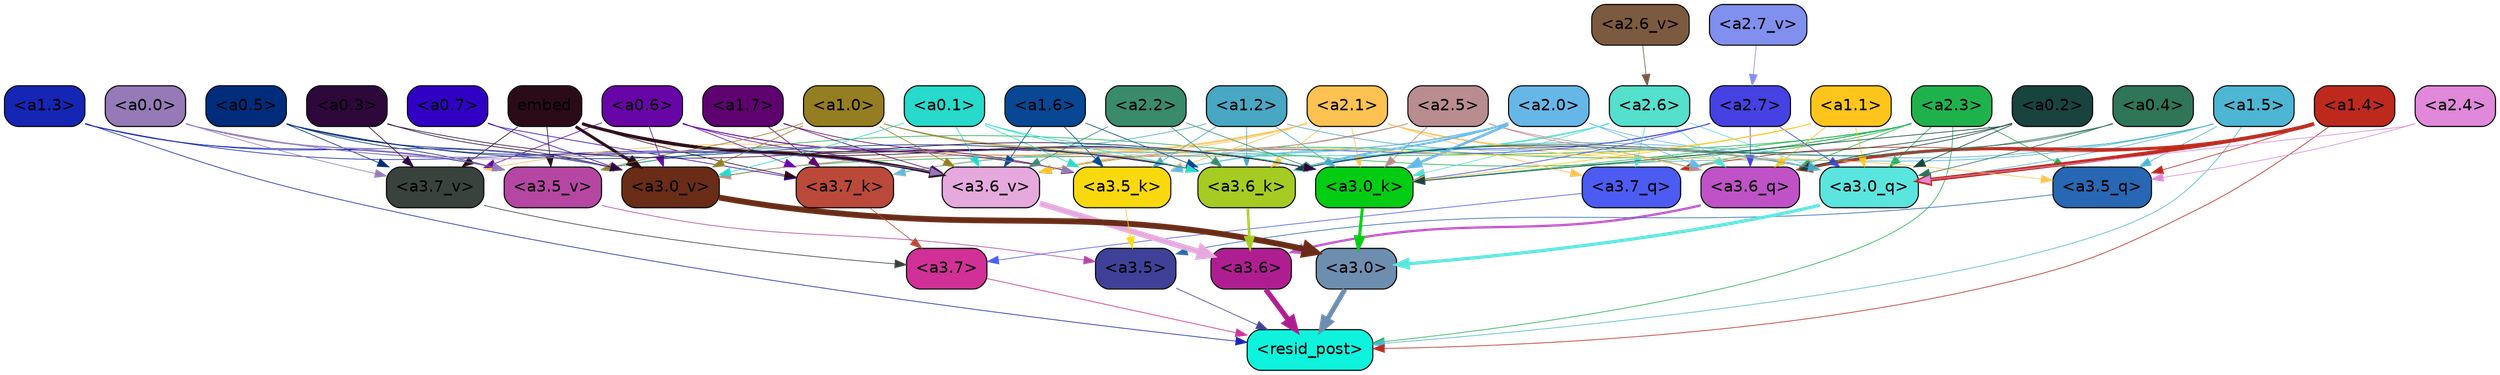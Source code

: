 strict digraph "" {
	graph [bgcolor=transparent,
		layout=dot,
		overlap=false,
		splines=true
	];
	"<a3.7>"	[color=black,
		fillcolor="#d13096",
		fontname=Helvetica,
		shape=box,
		style="filled, rounded"];
	"<resid_post>"	[color=black,
		fillcolor="#0ef3dd",
		fontname=Helvetica,
		shape=box,
		style="filled, rounded"];
	"<a3.7>" -> "<resid_post>"	[color="#d13096",
		penwidth=0.6239100098609924];
	"<a3.6>"	[color=black,
		fillcolor="#af1e91",
		fontname=Helvetica,
		shape=box,
		style="filled, rounded"];
	"<a3.6>" -> "<resid_post>"	[color="#af1e91",
		penwidth=4.569062113761902];
	"<a3.5>"	[color=black,
		fillcolor="#3f4199",
		fontname=Helvetica,
		shape=box,
		style="filled, rounded"];
	"<a3.5>" -> "<resid_post>"	[color="#3f4199",
		penwidth=0.6];
	"<a3.0>"	[color=black,
		fillcolor="#6e8eb0",
		fontname=Helvetica,
		shape=box,
		style="filled, rounded"];
	"<a3.0>" -> "<resid_post>"	[color="#6e8eb0",
		penwidth=4.283544182777405];
	"<a2.3>"	[color=black,
		fillcolor="#1fb24c",
		fontname=Helvetica,
		shape=box,
		style="filled, rounded"];
	"<a2.3>" -> "<resid_post>"	[color="#1fb24c",
		penwidth=0.6];
	"<a3.7_q>"	[color=black,
		fillcolor="#4c5bf2",
		fontname=Helvetica,
		shape=box,
		style="filled, rounded"];
	"<a2.3>" -> "<a3.7_q>"	[color="#1fb24c",
		penwidth=0.6];
	"<a3.6_q>"	[color=black,
		fillcolor="#c052c7",
		fontname=Helvetica,
		shape=box,
		style="filled, rounded"];
	"<a2.3>" -> "<a3.6_q>"	[color="#1fb24c",
		penwidth=0.6];
	"<a3.5_q>"	[color=black,
		fillcolor="#2867b3",
		fontname=Helvetica,
		shape=box,
		style="filled, rounded"];
	"<a2.3>" -> "<a3.5_q>"	[color="#1fb24c",
		penwidth=0.6];
	"<a3.0_q>"	[color=black,
		fillcolor="#5be5df",
		fontname=Helvetica,
		shape=box,
		style="filled, rounded"];
	"<a2.3>" -> "<a3.0_q>"	[color="#1fb24c",
		penwidth=0.6];
	"<a3.0_k>"	[color=black,
		fillcolor="#04cc13",
		fontname=Helvetica,
		shape=box,
		style="filled, rounded"];
	"<a2.3>" -> "<a3.0_k>"	[color="#1fb24c",
		penwidth=0.6];
	"<a3.6_v>"	[color=black,
		fillcolor="#e6a9de",
		fontname=Helvetica,
		shape=box,
		style="filled, rounded"];
	"<a2.3>" -> "<a3.6_v>"	[color="#1fb24c",
		penwidth=0.6];
	"<a3.5_v>"	[color=black,
		fillcolor="#b547a2",
		fontname=Helvetica,
		shape=box,
		style="filled, rounded"];
	"<a2.3>" -> "<a3.5_v>"	[color="#1fb24c",
		penwidth=0.6];
	"<a3.0_v>"	[color=black,
		fillcolor="#692c16",
		fontname=Helvetica,
		shape=box,
		style="filled, rounded"];
	"<a2.3>" -> "<a3.0_v>"	[color="#1fb24c",
		penwidth=0.6];
	"<a1.5>"	[color=black,
		fillcolor="#4db6d2",
		fontname=Helvetica,
		shape=box,
		style="filled, rounded"];
	"<a1.5>" -> "<resid_post>"	[color="#4db6d2",
		penwidth=0.6];
	"<a1.5>" -> "<a3.6_q>"	[color="#4db6d2",
		penwidth=0.6];
	"<a1.5>" -> "<a3.5_q>"	[color="#4db6d2",
		penwidth=0.6];
	"<a1.5>" -> "<a3.0_q>"	[color="#4db6d2",
		penwidth=0.6];
	"<a3.6_k>"	[color=black,
		fillcolor="#a6cb22",
		fontname=Helvetica,
		shape=box,
		style="filled, rounded"];
	"<a1.5>" -> "<a3.6_k>"	[color="#4db6d2",
		penwidth=0.6];
	"<a1.5>" -> "<a3.0_k>"	[color="#4db6d2",
		penwidth=0.6];
	"<a1.4>"	[color=black,
		fillcolor="#be291e",
		fontname=Helvetica,
		shape=box,
		style="filled, rounded"];
	"<a1.4>" -> "<resid_post>"	[color="#be291e",
		penwidth=0.6];
	"<a1.4>" -> "<a3.7_q>"	[color="#be291e",
		penwidth=0.6];
	"<a1.4>" -> "<a3.6_q>"	[color="#be291e",
		penwidth=2.7536282539367676];
	"<a1.4>" -> "<a3.5_q>"	[color="#be291e",
		penwidth=0.6];
	"<a1.4>" -> "<a3.0_q>"	[color="#be291e",
		penwidth=3.3369133472442627];
	"<a1.3>"	[color=black,
		fillcolor="#1525b4",
		fontname=Helvetica,
		shape=box,
		style="filled, rounded"];
	"<a1.3>" -> "<resid_post>"	[color="#1525b4",
		penwidth=0.6];
	"<a1.3>" -> "<a3.6_v>"	[color="#1525b4",
		penwidth=0.6];
	"<a1.3>" -> "<a3.5_v>"	[color="#1525b4",
		penwidth=0.6];
	"<a1.3>" -> "<a3.0_v>"	[color="#1525b4",
		penwidth=0.6];
	"<a3.7_q>" -> "<a3.7>"	[color="#4c5bf2",
		penwidth=0.6];
	"<a3.6_q>" -> "<a3.6>"	[color="#c052c7",
		penwidth=2.0344843566417694];
	"<a3.5_q>" -> "<a3.5>"	[color="#2867b3",
		penwidth=0.6];
	"<a3.0_q>" -> "<a3.0>"	[color="#5be5df",
		penwidth=2.863015294075012];
	"<a3.7_k>"	[color=black,
		fillcolor="#bb4939",
		fontname=Helvetica,
		shape=box,
		style="filled, rounded"];
	"<a3.7_k>" -> "<a3.7>"	[color="#bb4939",
		penwidth=0.6];
	"<a3.6_k>" -> "<a3.6>"	[color="#a6cb22",
		penwidth=2.1770318150520325];
	"<a3.5_k>"	[color=black,
		fillcolor="#f8d90d",
		fontname=Helvetica,
		shape=box,
		style="filled, rounded"];
	"<a3.5_k>" -> "<a3.5>"	[color="#f8d90d",
		penwidth=0.6];
	"<a3.0_k>" -> "<a3.0>"	[color="#04cc13",
		penwidth=2.6323853135108948];
	"<a3.7_v>"	[color=black,
		fillcolor="#39433e",
		fontname=Helvetica,
		shape=box,
		style="filled, rounded"];
	"<a3.7_v>" -> "<a3.7>"	[color="#39433e",
		penwidth=0.6];
	"<a3.6_v>" -> "<a3.6>"	[color="#e6a9de",
		penwidth=4.972373723983765];
	"<a3.5_v>" -> "<a3.5>"	[color="#b547a2",
		penwidth=0.6];
	"<a3.0_v>" -> "<a3.0>"	[color="#692c16",
		penwidth=5.1638524532318115];
	"<a2.6>"	[color=black,
		fillcolor="#55dfcd",
		fontname=Helvetica,
		shape=box,
		style="filled, rounded"];
	"<a2.6>" -> "<a3.7_q>"	[color="#55dfcd",
		penwidth=0.6];
	"<a2.6>" -> "<a3.6_q>"	[color="#55dfcd",
		penwidth=0.6];
	"<a2.6>" -> "<a3.0_q>"	[color="#55dfcd",
		penwidth=0.6];
	"<a2.6>" -> "<a3.7_k>"	[color="#55dfcd",
		penwidth=0.6];
	"<a2.6>" -> "<a3.6_k>"	[color="#55dfcd",
		penwidth=0.6];
	"<a2.6>" -> "<a3.5_k>"	[color="#55dfcd",
		penwidth=0.6];
	"<a2.6>" -> "<a3.0_k>"	[color="#55dfcd",
		penwidth=0.6];
	"<a2.1>"	[color=black,
		fillcolor="#fdc251",
		fontname=Helvetica,
		shape=box,
		style="filled, rounded"];
	"<a2.1>" -> "<a3.7_q>"	[color="#fdc251",
		penwidth=0.6];
	"<a2.1>" -> "<a3.6_q>"	[color="#fdc251",
		penwidth=0.6];
	"<a2.1>" -> "<a3.5_q>"	[color="#fdc251",
		penwidth=0.6];
	"<a2.1>" -> "<a3.0_q>"	[color="#fdc251",
		penwidth=0.6];
	"<a2.1>" -> "<a3.7_k>"	[color="#fdc251",
		penwidth=0.6];
	"<a2.1>" -> "<a3.6_k>"	[color="#fdc251",
		penwidth=0.6];
	"<a2.1>" -> "<a3.5_k>"	[color="#fdc251",
		penwidth=0.6];
	"<a2.1>" -> "<a3.0_k>"	[color="#fdc251",
		penwidth=0.6];
	"<a2.1>" -> "<a3.7_v>"	[color="#fdc251",
		penwidth=0.6];
	"<a2.1>" -> "<a3.6_v>"	[color="#fdc251",
		penwidth=0.6];
	"<a2.1>" -> "<a3.0_v>"	[color="#fdc251",
		penwidth=0.6];
	"<a2.7>"	[color=black,
		fillcolor="#4541e3",
		fontname=Helvetica,
		shape=box,
		style="filled, rounded"];
	"<a2.7>" -> "<a3.6_q>"	[color="#4541e3",
		penwidth=0.6];
	"<a2.7>" -> "<a3.0_q>"	[color="#4541e3",
		penwidth=0.6];
	"<a2.7>" -> "<a3.6_k>"	[color="#4541e3",
		penwidth=0.6];
	"<a2.7>" -> "<a3.0_k>"	[color="#4541e3",
		penwidth=0.6];
	"<a2.7>" -> "<a3.6_v>"	[color="#4541e3",
		penwidth=0.6];
	"<a2.5>"	[color=black,
		fillcolor="#b98c8f",
		fontname=Helvetica,
		shape=box,
		style="filled, rounded"];
	"<a2.5>" -> "<a3.6_q>"	[color="#b98c8f",
		penwidth=0.6];
	"<a2.5>" -> "<a3.0_q>"	[color="#b98c8f",
		penwidth=0.6];
	"<a2.5>" -> "<a3.0_k>"	[color="#b98c8f",
		penwidth=0.6];
	"<a2.5>" -> "<a3.6_v>"	[color="#b98c8f",
		penwidth=0.6];
	"<a2.5>" -> "<a3.0_v>"	[color="#b98c8f",
		penwidth=0.6];
	"<a2.0>"	[color=black,
		fillcolor="#66b7e8",
		fontname=Helvetica,
		shape=box,
		style="filled, rounded"];
	"<a2.0>" -> "<a3.6_q>"	[color="#66b7e8",
		penwidth=0.6];
	"<a2.0>" -> "<a3.0_q>"	[color="#66b7e8",
		penwidth=0.6];
	"<a2.0>" -> "<a3.7_k>"	[color="#66b7e8",
		penwidth=0.6];
	"<a2.0>" -> "<a3.6_k>"	[color="#66b7e8",
		penwidth=1.7047871947288513];
	"<a2.0>" -> "<a3.5_k>"	[color="#66b7e8",
		penwidth=0.6];
	"<a2.0>" -> "<a3.0_k>"	[color="#66b7e8",
		penwidth=2.239806979894638];
	"<a1.1>"	[color=black,
		fillcolor="#ffc51c",
		fontname=Helvetica,
		shape=box,
		style="filled, rounded"];
	"<a1.1>" -> "<a3.6_q>"	[color="#ffc51c",
		penwidth=0.6];
	"<a1.1>" -> "<a3.0_q>"	[color="#ffc51c",
		penwidth=0.6];
	"<a1.1>" -> "<a3.0_k>"	[color="#ffc51c",
		penwidth=0.6];
	"<a1.1>" -> "<a3.6_v>"	[color="#ffc51c",
		penwidth=0.6];
	"<a0.4>"	[color=black,
		fillcolor="#2f7558",
		fontname=Helvetica,
		shape=box,
		style="filled, rounded"];
	"<a0.4>" -> "<a3.6_q>"	[color="#2f7558",
		penwidth=0.6];
	"<a0.4>" -> "<a3.0_q>"	[color="#2f7558",
		penwidth=0.6];
	"<a0.4>" -> "<a3.6_k>"	[color="#2f7558",
		penwidth=0.6];
	"<a0.2>"	[color=black,
		fillcolor="#18433e",
		fontname=Helvetica,
		shape=box,
		style="filled, rounded"];
	"<a0.2>" -> "<a3.6_q>"	[color="#18433e",
		penwidth=0.6];
	"<a0.2>" -> "<a3.0_q>"	[color="#18433e",
		penwidth=0.6];
	"<a0.2>" -> "<a3.6_k>"	[color="#18433e",
		penwidth=0.6];
	"<a0.2>" -> "<a3.0_k>"	[color="#18433e",
		penwidth=0.6];
	"<a2.4>"	[color=black,
		fillcolor="#e088da",
		fontname=Helvetica,
		shape=box,
		style="filled, rounded"];
	"<a2.4>" -> "<a3.5_q>"	[color="#e088da",
		penwidth=0.6];
	"<a2.4>" -> "<a3.0_q>"	[color="#e088da",
		penwidth=0.6];
	"<a1.2>"	[color=black,
		fillcolor="#48a7c3",
		fontname=Helvetica,
		shape=box,
		style="filled, rounded"];
	"<a1.2>" -> "<a3.0_q>"	[color="#48a7c3",
		penwidth=0.6];
	"<a1.2>" -> "<a3.6_k>"	[color="#48a7c3",
		penwidth=0.6];
	"<a1.2>" -> "<a3.5_k>"	[color="#48a7c3",
		penwidth=0.6];
	"<a1.2>" -> "<a3.0_k>"	[color="#48a7c3",
		penwidth=0.6];
	"<a1.2>" -> "<a3.5_v>"	[color="#48a7c3",
		penwidth=0.6];
	"<a1.7>"	[color=black,
		fillcolor="#5e0270",
		fontname=Helvetica,
		shape=box,
		style="filled, rounded"];
	"<a1.7>" -> "<a3.7_k>"	[color="#5e0270",
		penwidth=0.6];
	"<a1.7>" -> "<a3.5_k>"	[color="#5e0270",
		penwidth=0.6];
	"<a1.7>" -> "<a3.6_v>"	[color="#5e0270",
		penwidth=0.6];
	"<a0.7>"	[color=black,
		fillcolor="#3001c5",
		fontname=Helvetica,
		shape=box,
		style="filled, rounded"];
	"<a0.7>" -> "<a3.7_k>"	[color="#3001c5",
		penwidth=0.6];
	"<a0.7>" -> "<a3.0_v>"	[color="#3001c5",
		penwidth=0.6];
	"<a0.6>"	[color=black,
		fillcolor="#6805a6",
		fontname=Helvetica,
		shape=box,
		style="filled, rounded"];
	"<a0.6>" -> "<a3.7_k>"	[color="#6805a6",
		penwidth=0.6];
	"<a0.6>" -> "<a3.6_k>"	[color="#6805a6",
		penwidth=0.6];
	"<a0.6>" -> "<a3.0_k>"	[color="#6805a6",
		penwidth=0.6];
	"<a0.6>" -> "<a3.7_v>"	[color="#6805a6",
		penwidth=0.6];
	"<a0.6>" -> "<a3.6_v>"	[color="#6805a6",
		penwidth=0.6];
	"<a0.6>" -> "<a3.0_v>"	[color="#6805a6",
		penwidth=0.6];
	embed	[color=black,
		fillcolor="#2b0b17",
		fontname=Helvetica,
		shape=box,
		style="filled, rounded"];
	embed -> "<a3.7_k>"	[color="#2b0b17",
		penwidth=0.6];
	embed -> "<a3.6_k>"	[color="#2b0b17",
		penwidth=0.6];
	embed -> "<a3.5_k>"	[color="#2b0b17",
		penwidth=0.6];
	embed -> "<a3.0_k>"	[color="#2b0b17",
		penwidth=0.6];
	embed -> "<a3.7_v>"	[color="#2b0b17",
		penwidth=0.6];
	embed -> "<a3.6_v>"	[color="#2b0b17",
		penwidth=2.7369276881217957];
	embed -> "<a3.5_v>"	[color="#2b0b17",
		penwidth=0.6];
	embed -> "<a3.0_v>"	[color="#2b0b17",
		penwidth=2.5778204202651978];
	"<a2.2>"	[color=black,
		fillcolor="#398b6b",
		fontname=Helvetica,
		shape=box,
		style="filled, rounded"];
	"<a2.2>" -> "<a3.6_k>"	[color="#398b6b",
		penwidth=0.6];
	"<a2.2>" -> "<a3.0_k>"	[color="#398b6b",
		penwidth=0.6];
	"<a2.2>" -> "<a3.6_v>"	[color="#398b6b",
		penwidth=0.6];
	"<a1.6>"	[color=black,
		fillcolor="#084793",
		fontname=Helvetica,
		shape=box,
		style="filled, rounded"];
	"<a1.6>" -> "<a3.6_k>"	[color="#084793",
		penwidth=0.6];
	"<a1.6>" -> "<a3.5_k>"	[color="#084793",
		penwidth=0.6];
	"<a1.6>" -> "<a3.6_v>"	[color="#084793",
		penwidth=0.6];
	"<a1.0>"	[color=black,
		fillcolor="#957e21",
		fontname=Helvetica,
		shape=box,
		style="filled, rounded"];
	"<a1.0>" -> "<a3.6_k>"	[color="#957e21",
		penwidth=0.6];
	"<a1.0>" -> "<a3.0_k>"	[color="#957e21",
		penwidth=0.6];
	"<a1.0>" -> "<a3.6_v>"	[color="#957e21",
		penwidth=0.6];
	"<a1.0>" -> "<a3.5_v>"	[color="#957e21",
		penwidth=0.6];
	"<a1.0>" -> "<a3.0_v>"	[color="#957e21",
		penwidth=0.6];
	"<a0.5>"	[color=black,
		fillcolor="#002c7b",
		fontname=Helvetica,
		shape=box,
		style="filled, rounded"];
	"<a0.5>" -> "<a3.6_k>"	[color="#002c7b",
		penwidth=0.6];
	"<a0.5>" -> "<a3.7_v>"	[color="#002c7b",
		penwidth=0.6];
	"<a0.5>" -> "<a3.6_v>"	[color="#002c7b",
		penwidth=0.6];
	"<a0.5>" -> "<a3.5_v>"	[color="#002c7b",
		penwidth=0.6];
	"<a0.5>" -> "<a3.0_v>"	[color="#002c7b",
		penwidth=0.6];
	"<a0.1>"	[color=black,
		fillcolor="#27dacc",
		fontname=Helvetica,
		shape=box,
		style="filled, rounded"];
	"<a0.1>" -> "<a3.6_k>"	[color="#27dacc",
		penwidth=0.6];
	"<a0.1>" -> "<a3.5_k>"	[color="#27dacc",
		penwidth=0.6];
	"<a0.1>" -> "<a3.0_k>"	[color="#27dacc",
		penwidth=0.6];
	"<a0.1>" -> "<a3.6_v>"	[color="#27dacc",
		penwidth=0.6];
	"<a0.1>" -> "<a3.0_v>"	[color="#27dacc",
		penwidth=0.6];
	"<a0.0>"	[color=black,
		fillcolor="#957ab7",
		fontname=Helvetica,
		shape=box,
		style="filled, rounded"];
	"<a0.0>" -> "<a3.5_k>"	[color="#957ab7",
		penwidth=0.6];
	"<a0.0>" -> "<a3.7_v>"	[color="#957ab7",
		penwidth=0.6];
	"<a0.0>" -> "<a3.6_v>"	[color="#957ab7",
		penwidth=0.6];
	"<a0.0>" -> "<a3.5_v>"	[color="#957ab7",
		penwidth=0.6];
	"<a0.0>" -> "<a3.0_v>"	[color="#957ab7",
		penwidth=0.6];
	"<a0.3>"	[color=black,
		fillcolor="#2e073b",
		fontname=Helvetica,
		shape=box,
		style="filled, rounded"];
	"<a0.3>" -> "<a3.0_k>"	[color="#2e073b",
		penwidth=0.6];
	"<a0.3>" -> "<a3.7_v>"	[color="#2e073b",
		penwidth=0.6];
	"<a0.3>" -> "<a3.0_v>"	[color="#2e073b",
		penwidth=0.6];
	"<a2.7_v>"	[color=black,
		fillcolor="#818fee",
		fontname=Helvetica,
		shape=box,
		style="filled, rounded"];
	"<a2.7_v>" -> "<a2.7>"	[color="#818fee",
		penwidth=0.6];
	"<a2.6_v>"	[color=black,
		fillcolor="#7c5a40",
		fontname=Helvetica,
		shape=box,
		style="filled, rounded"];
	"<a2.6_v>" -> "<a2.6>"	[color="#7c5a40",
		penwidth=0.6];
}
